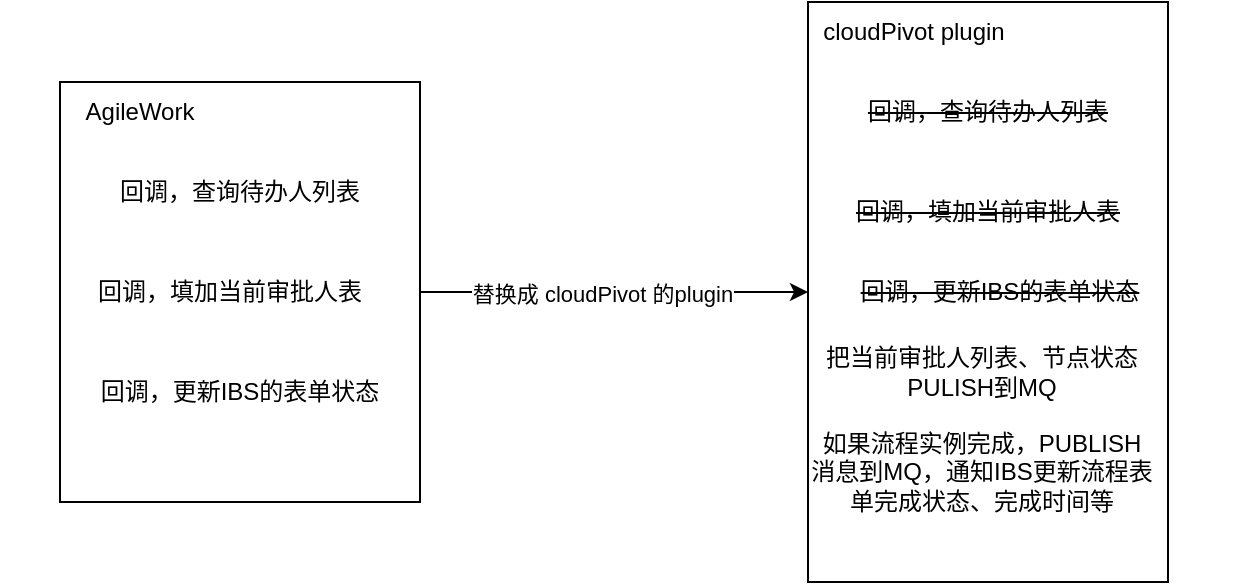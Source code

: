 <mxfile version="24.6.4" type="github">
  <diagram name="第 1 页" id="9VDkXiqXzSM0QYmHh2az">
    <mxGraphModel dx="1434" dy="772" grid="1" gridSize="10" guides="1" tooltips="1" connect="1" arrows="1" fold="1" page="1" pageScale="1" pageWidth="827" pageHeight="1169" math="0" shadow="0">
      <root>
        <mxCell id="0" />
        <mxCell id="1" parent="0" />
        <mxCell id="HYAi7QkFzsMV78lAO7AE-12" style="edgeStyle=orthogonalEdgeStyle;rounded=0;orthogonalLoop=1;jettySize=auto;html=1;entryX=0;entryY=0.5;entryDx=0;entryDy=0;" edge="1" parent="1" source="HYAi7QkFzsMV78lAO7AE-1" target="HYAi7QkFzsMV78lAO7AE-7">
          <mxGeometry relative="1" as="geometry" />
        </mxCell>
        <mxCell id="HYAi7QkFzsMV78lAO7AE-13" value="替换成 cloudPivot 的plugin" style="edgeLabel;html=1;align=center;verticalAlign=middle;resizable=0;points=[];" vertex="1" connectable="0" parent="HYAi7QkFzsMV78lAO7AE-12">
          <mxGeometry x="-0.065" y="-1" relative="1" as="geometry">
            <mxPoint as="offset" />
          </mxGeometry>
        </mxCell>
        <mxCell id="HYAi7QkFzsMV78lAO7AE-1" value="" style="rounded=0;whiteSpace=wrap;html=1;" vertex="1" parent="1">
          <mxGeometry x="70" y="170" width="180" height="210" as="geometry" />
        </mxCell>
        <mxCell id="HYAi7QkFzsMV78lAO7AE-3" value="AgileWork" style="text;strokeColor=none;align=center;fillColor=none;html=1;verticalAlign=middle;whiteSpace=wrap;rounded=0;" vertex="1" parent="1">
          <mxGeometry x="80" y="170" width="60" height="30" as="geometry" />
        </mxCell>
        <mxCell id="HYAi7QkFzsMV78lAO7AE-4" value="回调，查询待办人列表" style="text;strokeColor=none;align=center;fillColor=none;html=1;verticalAlign=middle;whiteSpace=wrap;rounded=0;" vertex="1" parent="1">
          <mxGeometry x="40" y="210" width="240" height="30" as="geometry" />
        </mxCell>
        <mxCell id="HYAi7QkFzsMV78lAO7AE-5" value="回调，填加当前审批人表" style="text;strokeColor=none;align=center;fillColor=none;html=1;verticalAlign=middle;whiteSpace=wrap;rounded=0;" vertex="1" parent="1">
          <mxGeometry x="60" y="260" width="190" height="30" as="geometry" />
        </mxCell>
        <mxCell id="HYAi7QkFzsMV78lAO7AE-6" value="回调，更新IBS的表单状态" style="text;strokeColor=none;align=center;fillColor=none;html=1;verticalAlign=middle;whiteSpace=wrap;rounded=0;" vertex="1" parent="1">
          <mxGeometry x="40" y="310" width="240" height="30" as="geometry" />
        </mxCell>
        <mxCell id="HYAi7QkFzsMV78lAO7AE-7" value="" style="rounded=0;whiteSpace=wrap;html=1;" vertex="1" parent="1">
          <mxGeometry x="444" y="130" width="180" height="290" as="geometry" />
        </mxCell>
        <mxCell id="HYAi7QkFzsMV78lAO7AE-8" value="cloudPivot plugin" style="text;strokeColor=none;align=center;fillColor=none;html=1;verticalAlign=middle;whiteSpace=wrap;rounded=0;" vertex="1" parent="1">
          <mxGeometry x="444" y="130" width="106" height="30" as="geometry" />
        </mxCell>
        <mxCell id="HYAi7QkFzsMV78lAO7AE-9" value="&lt;strike&gt;回调，查询待办人列表&lt;/strike&gt;" style="text;strokeColor=none;align=center;fillColor=none;html=1;verticalAlign=middle;whiteSpace=wrap;rounded=0;" vertex="1" parent="1">
          <mxGeometry x="414" y="170" width="240" height="30" as="geometry" />
        </mxCell>
        <mxCell id="HYAi7QkFzsMV78lAO7AE-10" value="&lt;strike&gt;回调，填加当前审批人表&lt;/strike&gt;" style="text;strokeColor=none;align=center;fillColor=none;html=1;verticalAlign=middle;whiteSpace=wrap;rounded=0;" vertex="1" parent="1">
          <mxGeometry x="447" y="220" width="174" height="30" as="geometry" />
        </mxCell>
        <mxCell id="HYAi7QkFzsMV78lAO7AE-11" value="&lt;strike&gt;回调，更新IBS的表单状态&lt;/strike&gt;" style="text;strokeColor=none;align=center;fillColor=none;html=1;verticalAlign=middle;whiteSpace=wrap;rounded=0;" vertex="1" parent="1">
          <mxGeometry x="420" y="260" width="240" height="30" as="geometry" />
        </mxCell>
        <mxCell id="HYAi7QkFzsMV78lAO7AE-14" value="把当前审批人列表、节点状态PULISH到MQ" style="text;strokeColor=none;align=center;fillColor=none;html=1;verticalAlign=middle;whiteSpace=wrap;rounded=0;" vertex="1" parent="1">
          <mxGeometry x="444" y="300" width="174" height="30" as="geometry" />
        </mxCell>
        <mxCell id="HYAi7QkFzsMV78lAO7AE-16" value="如果流程实例完成，PUBLISH 消息到MQ，通知IBS更新流程表单完成状态、完成时间等" style="text;strokeColor=none;align=center;fillColor=none;html=1;verticalAlign=middle;whiteSpace=wrap;rounded=0;" vertex="1" parent="1">
          <mxGeometry x="444" y="350" width="174" height="30" as="geometry" />
        </mxCell>
      </root>
    </mxGraphModel>
  </diagram>
</mxfile>
